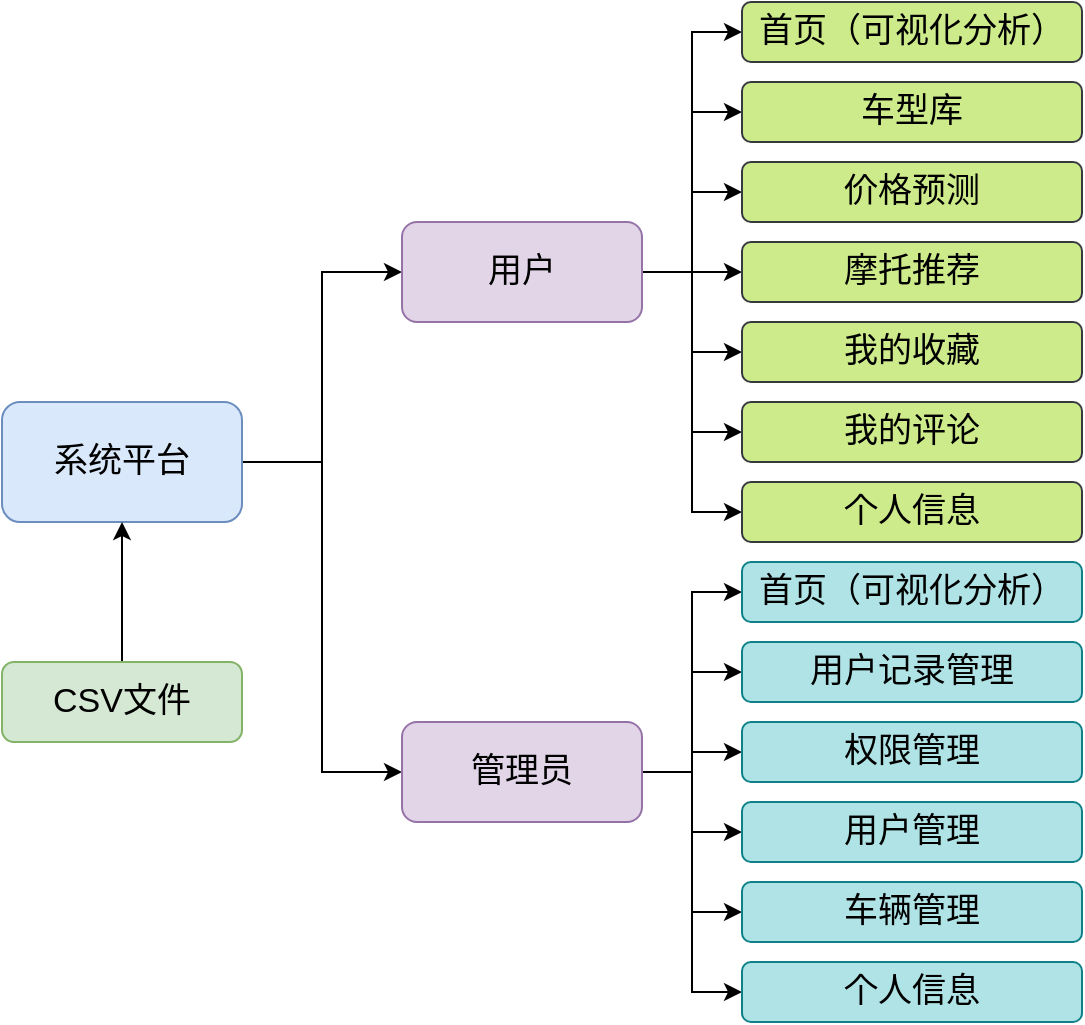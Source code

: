 <mxfile version="24.7.15">
  <diagram name="第 1 页" id="y41JsbuB6MFeitPKXDg3">
    <mxGraphModel dx="984" dy="577" grid="1" gridSize="10" guides="1" tooltips="1" connect="1" arrows="1" fold="1" page="1" pageScale="1" pageWidth="827" pageHeight="1169" math="0" shadow="0">
      <root>
        <mxCell id="0" />
        <mxCell id="1" parent="0" />
        <mxCell id="Oml2CRXNZt8NFHJ0AKYk-7" style="edgeStyle=orthogonalEdgeStyle;rounded=0;orthogonalLoop=1;jettySize=auto;html=1;exitX=1;exitY=0.5;exitDx=0;exitDy=0;entryX=0;entryY=0.5;entryDx=0;entryDy=0;" edge="1" parent="1" source="Oml2CRXNZt8NFHJ0AKYk-1" target="Oml2CRXNZt8NFHJ0AKYk-3">
          <mxGeometry relative="1" as="geometry" />
        </mxCell>
        <mxCell id="Oml2CRXNZt8NFHJ0AKYk-8" style="edgeStyle=orthogonalEdgeStyle;rounded=0;orthogonalLoop=1;jettySize=auto;html=1;exitX=1;exitY=0.5;exitDx=0;exitDy=0;entryX=0;entryY=0.5;entryDx=0;entryDy=0;" edge="1" parent="1" source="Oml2CRXNZt8NFHJ0AKYk-1" target="Oml2CRXNZt8NFHJ0AKYk-5">
          <mxGeometry relative="1" as="geometry" />
        </mxCell>
        <mxCell id="Oml2CRXNZt8NFHJ0AKYk-1" value="系统平台" style="rounded=1;whiteSpace=wrap;html=1;fillColor=#dae8fc;strokeColor=#6c8ebf;fontSize=17;" vertex="1" parent="1">
          <mxGeometry x="100" y="250" width="120" height="60" as="geometry" />
        </mxCell>
        <mxCell id="Oml2CRXNZt8NFHJ0AKYk-6" style="edgeStyle=orthogonalEdgeStyle;rounded=0;orthogonalLoop=1;jettySize=auto;html=1;exitX=0.5;exitY=0;exitDx=0;exitDy=0;entryX=0.5;entryY=1;entryDx=0;entryDy=0;" edge="1" parent="1" source="Oml2CRXNZt8NFHJ0AKYk-2" target="Oml2CRXNZt8NFHJ0AKYk-1">
          <mxGeometry relative="1" as="geometry" />
        </mxCell>
        <mxCell id="Oml2CRXNZt8NFHJ0AKYk-2" value="CSV文件" style="rounded=1;whiteSpace=wrap;html=1;fillColor=#d5e8d4;strokeColor=#82b366;fontSize=17;" vertex="1" parent="1">
          <mxGeometry x="100" y="380" width="120" height="40" as="geometry" />
        </mxCell>
        <mxCell id="Oml2CRXNZt8NFHJ0AKYk-29" style="edgeStyle=orthogonalEdgeStyle;rounded=0;orthogonalLoop=1;jettySize=auto;html=1;exitX=1;exitY=0.5;exitDx=0;exitDy=0;entryX=0;entryY=0.5;entryDx=0;entryDy=0;" edge="1" parent="1" source="Oml2CRXNZt8NFHJ0AKYk-3" target="Oml2CRXNZt8NFHJ0AKYk-9">
          <mxGeometry relative="1" as="geometry" />
        </mxCell>
        <mxCell id="Oml2CRXNZt8NFHJ0AKYk-30" style="edgeStyle=orthogonalEdgeStyle;rounded=0;orthogonalLoop=1;jettySize=auto;html=1;exitX=1;exitY=0.5;exitDx=0;exitDy=0;entryX=0;entryY=0.5;entryDx=0;entryDy=0;" edge="1" parent="1" source="Oml2CRXNZt8NFHJ0AKYk-3" target="Oml2CRXNZt8NFHJ0AKYk-16">
          <mxGeometry relative="1" as="geometry" />
        </mxCell>
        <mxCell id="Oml2CRXNZt8NFHJ0AKYk-31" style="edgeStyle=orthogonalEdgeStyle;rounded=0;orthogonalLoop=1;jettySize=auto;html=1;exitX=1;exitY=0.5;exitDx=0;exitDy=0;entryX=0;entryY=0.5;entryDx=0;entryDy=0;" edge="1" parent="1" source="Oml2CRXNZt8NFHJ0AKYk-3" target="Oml2CRXNZt8NFHJ0AKYk-17">
          <mxGeometry relative="1" as="geometry" />
        </mxCell>
        <mxCell id="Oml2CRXNZt8NFHJ0AKYk-32" style="edgeStyle=orthogonalEdgeStyle;rounded=0;orthogonalLoop=1;jettySize=auto;html=1;exitX=1;exitY=0.5;exitDx=0;exitDy=0;entryX=0;entryY=0.5;entryDx=0;entryDy=0;" edge="1" parent="1" source="Oml2CRXNZt8NFHJ0AKYk-3" target="Oml2CRXNZt8NFHJ0AKYk-18">
          <mxGeometry relative="1" as="geometry" />
        </mxCell>
        <mxCell id="Oml2CRXNZt8NFHJ0AKYk-33" style="edgeStyle=orthogonalEdgeStyle;rounded=0;orthogonalLoop=1;jettySize=auto;html=1;exitX=1;exitY=0.5;exitDx=0;exitDy=0;entryX=0;entryY=0.5;entryDx=0;entryDy=0;" edge="1" parent="1" source="Oml2CRXNZt8NFHJ0AKYk-3" target="Oml2CRXNZt8NFHJ0AKYk-26">
          <mxGeometry relative="1" as="geometry" />
        </mxCell>
        <mxCell id="Oml2CRXNZt8NFHJ0AKYk-34" style="edgeStyle=orthogonalEdgeStyle;rounded=0;orthogonalLoop=1;jettySize=auto;html=1;exitX=1;exitY=0.5;exitDx=0;exitDy=0;entryX=0;entryY=0.5;entryDx=0;entryDy=0;" edge="1" parent="1" source="Oml2CRXNZt8NFHJ0AKYk-3" target="Oml2CRXNZt8NFHJ0AKYk-27">
          <mxGeometry relative="1" as="geometry" />
        </mxCell>
        <mxCell id="Oml2CRXNZt8NFHJ0AKYk-36" style="edgeStyle=orthogonalEdgeStyle;rounded=0;orthogonalLoop=1;jettySize=auto;html=1;exitX=1;exitY=0.5;exitDx=0;exitDy=0;entryX=0;entryY=0.5;entryDx=0;entryDy=0;" edge="1" parent="1" source="Oml2CRXNZt8NFHJ0AKYk-3" target="Oml2CRXNZt8NFHJ0AKYk-28">
          <mxGeometry relative="1" as="geometry" />
        </mxCell>
        <mxCell id="Oml2CRXNZt8NFHJ0AKYk-3" value="用户" style="rounded=1;whiteSpace=wrap;html=1;fillColor=#e1d5e7;strokeColor=#9673a6;fontSize=17;" vertex="1" parent="1">
          <mxGeometry x="300" y="160" width="120" height="50" as="geometry" />
        </mxCell>
        <mxCell id="Oml2CRXNZt8NFHJ0AKYk-19" style="edgeStyle=orthogonalEdgeStyle;rounded=0;orthogonalLoop=1;jettySize=auto;html=1;exitX=1;exitY=0.5;exitDx=0;exitDy=0;entryX=0;entryY=0.5;entryDx=0;entryDy=0;" edge="1" parent="1" source="Oml2CRXNZt8NFHJ0AKYk-5" target="Oml2CRXNZt8NFHJ0AKYk-10">
          <mxGeometry relative="1" as="geometry" />
        </mxCell>
        <mxCell id="Oml2CRXNZt8NFHJ0AKYk-20" style="edgeStyle=orthogonalEdgeStyle;rounded=0;orthogonalLoop=1;jettySize=auto;html=1;exitX=1;exitY=0.5;exitDx=0;exitDy=0;entryX=0;entryY=0.5;entryDx=0;entryDy=0;" edge="1" parent="1" source="Oml2CRXNZt8NFHJ0AKYk-5" target="Oml2CRXNZt8NFHJ0AKYk-11">
          <mxGeometry relative="1" as="geometry" />
        </mxCell>
        <mxCell id="Oml2CRXNZt8NFHJ0AKYk-21" style="edgeStyle=orthogonalEdgeStyle;rounded=0;orthogonalLoop=1;jettySize=auto;html=1;exitX=1;exitY=0.5;exitDx=0;exitDy=0;entryX=0;entryY=0.5;entryDx=0;entryDy=0;" edge="1" parent="1" source="Oml2CRXNZt8NFHJ0AKYk-5" target="Oml2CRXNZt8NFHJ0AKYk-15">
          <mxGeometry relative="1" as="geometry" />
        </mxCell>
        <mxCell id="Oml2CRXNZt8NFHJ0AKYk-22" style="edgeStyle=orthogonalEdgeStyle;rounded=0;orthogonalLoop=1;jettySize=auto;html=1;exitX=1;exitY=0.5;exitDx=0;exitDy=0;entryX=0;entryY=0.5;entryDx=0;entryDy=0;" edge="1" parent="1" source="Oml2CRXNZt8NFHJ0AKYk-5" target="Oml2CRXNZt8NFHJ0AKYk-14">
          <mxGeometry relative="1" as="geometry" />
        </mxCell>
        <mxCell id="Oml2CRXNZt8NFHJ0AKYk-23" style="edgeStyle=orthogonalEdgeStyle;rounded=0;orthogonalLoop=1;jettySize=auto;html=1;exitX=1;exitY=0.5;exitDx=0;exitDy=0;entryX=0;entryY=0.5;entryDx=0;entryDy=0;" edge="1" parent="1" source="Oml2CRXNZt8NFHJ0AKYk-5" target="Oml2CRXNZt8NFHJ0AKYk-13">
          <mxGeometry relative="1" as="geometry" />
        </mxCell>
        <mxCell id="Oml2CRXNZt8NFHJ0AKYk-24" style="edgeStyle=orthogonalEdgeStyle;rounded=0;orthogonalLoop=1;jettySize=auto;html=1;exitX=1;exitY=0.5;exitDx=0;exitDy=0;entryX=0;entryY=0.5;entryDx=0;entryDy=0;" edge="1" parent="1" source="Oml2CRXNZt8NFHJ0AKYk-5" target="Oml2CRXNZt8NFHJ0AKYk-12">
          <mxGeometry relative="1" as="geometry" />
        </mxCell>
        <mxCell id="Oml2CRXNZt8NFHJ0AKYk-5" value="管理员" style="rounded=1;whiteSpace=wrap;html=1;fillColor=#e1d5e7;strokeColor=#9673a6;fontSize=17;" vertex="1" parent="1">
          <mxGeometry x="300" y="410" width="120" height="50" as="geometry" />
        </mxCell>
        <mxCell id="Oml2CRXNZt8NFHJ0AKYk-9" value="首页（可视化分析）" style="rounded=1;whiteSpace=wrap;html=1;fillColor=#cdeb8b;strokeColor=#36393d;fontSize=17;" vertex="1" parent="1">
          <mxGeometry x="470" y="50" width="170" height="30" as="geometry" />
        </mxCell>
        <mxCell id="Oml2CRXNZt8NFHJ0AKYk-10" value="首页（可视化分析）" style="rounded=1;whiteSpace=wrap;html=1;fillColor=#b0e3e6;strokeColor=#0e8088;fontSize=17;" vertex="1" parent="1">
          <mxGeometry x="470" y="330" width="170" height="30" as="geometry" />
        </mxCell>
        <mxCell id="Oml2CRXNZt8NFHJ0AKYk-11" value="用户记录管理" style="rounded=1;whiteSpace=wrap;html=1;fillColor=#b0e3e6;strokeColor=#0e8088;fontSize=17;" vertex="1" parent="1">
          <mxGeometry x="470" y="370" width="170" height="30" as="geometry" />
        </mxCell>
        <mxCell id="Oml2CRXNZt8NFHJ0AKYk-12" value="权限管理" style="rounded=1;whiteSpace=wrap;html=1;fillColor=#b0e3e6;strokeColor=#0e8088;fontSize=17;" vertex="1" parent="1">
          <mxGeometry x="470" y="410" width="170" height="30" as="geometry" />
        </mxCell>
        <mxCell id="Oml2CRXNZt8NFHJ0AKYk-13" value="用户管理" style="rounded=1;whiteSpace=wrap;html=1;fillColor=#b0e3e6;strokeColor=#0e8088;fontSize=17;" vertex="1" parent="1">
          <mxGeometry x="470" y="450" width="170" height="30" as="geometry" />
        </mxCell>
        <mxCell id="Oml2CRXNZt8NFHJ0AKYk-14" value="车辆管理" style="rounded=1;whiteSpace=wrap;html=1;fillColor=#b0e3e6;strokeColor=#0e8088;fontSize=17;" vertex="1" parent="1">
          <mxGeometry x="470" y="490" width="170" height="30" as="geometry" />
        </mxCell>
        <mxCell id="Oml2CRXNZt8NFHJ0AKYk-15" value="个人信息" style="rounded=1;whiteSpace=wrap;html=1;fillColor=#b0e3e6;strokeColor=#0e8088;fontSize=17;" vertex="1" parent="1">
          <mxGeometry x="470" y="530" width="170" height="30" as="geometry" />
        </mxCell>
        <mxCell id="Oml2CRXNZt8NFHJ0AKYk-16" value="车型库" style="rounded=1;whiteSpace=wrap;html=1;fillColor=#cdeb8b;strokeColor=#36393d;fontSize=17;" vertex="1" parent="1">
          <mxGeometry x="470" y="90" width="170" height="30" as="geometry" />
        </mxCell>
        <mxCell id="Oml2CRXNZt8NFHJ0AKYk-17" value="价格预测" style="rounded=1;whiteSpace=wrap;html=1;fillColor=#cdeb8b;strokeColor=#36393d;fontSize=17;" vertex="1" parent="1">
          <mxGeometry x="470" y="130" width="170" height="30" as="geometry" />
        </mxCell>
        <mxCell id="Oml2CRXNZt8NFHJ0AKYk-18" value="摩托推荐" style="rounded=1;whiteSpace=wrap;html=1;fillColor=#cdeb8b;strokeColor=#36393d;fontSize=17;" vertex="1" parent="1">
          <mxGeometry x="470" y="170" width="170" height="30" as="geometry" />
        </mxCell>
        <mxCell id="Oml2CRXNZt8NFHJ0AKYk-26" value="我的收藏" style="rounded=1;whiteSpace=wrap;html=1;fillColor=#cdeb8b;strokeColor=#36393d;fontSize=17;" vertex="1" parent="1">
          <mxGeometry x="470" y="210" width="170" height="30" as="geometry" />
        </mxCell>
        <mxCell id="Oml2CRXNZt8NFHJ0AKYk-27" value="我的评论" style="rounded=1;whiteSpace=wrap;html=1;fillColor=#cdeb8b;strokeColor=#36393d;fontSize=17;" vertex="1" parent="1">
          <mxGeometry x="470" y="250" width="170" height="30" as="geometry" />
        </mxCell>
        <mxCell id="Oml2CRXNZt8NFHJ0AKYk-28" value="个人信息" style="rounded=1;whiteSpace=wrap;html=1;fillColor=#cdeb8b;strokeColor=#36393d;fontSize=17;" vertex="1" parent="1">
          <mxGeometry x="470" y="290" width="170" height="30" as="geometry" />
        </mxCell>
      </root>
    </mxGraphModel>
  </diagram>
</mxfile>
